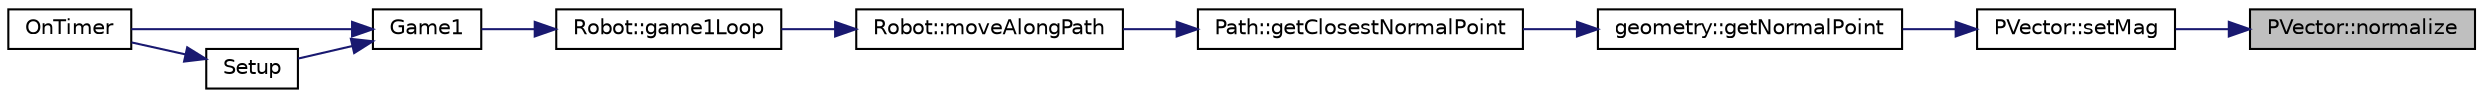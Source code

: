 digraph "PVector::normalize"
{
 // LATEX_PDF_SIZE
  edge [fontname="Helvetica",fontsize="10",labelfontname="Helvetica",labelfontsize="10"];
  node [fontname="Helvetica",fontsize="10",shape=record];
  rankdir="RL";
  Node1 [label="PVector::normalize",height=0.2,width=0.4,color="black", fillcolor="grey75", style="filled", fontcolor="black",tooltip=" "];
  Node1 -> Node2 [dir="back",color="midnightblue",fontsize="10",style="solid"];
  Node2 [label="PVector::setMag",height=0.2,width=0.4,color="black", fillcolor="white", style="filled",URL="$class_p_vector.html#a10abf0646fe82df63c0c623588c5600b",tooltip=" "];
  Node2 -> Node3 [dir="back",color="midnightblue",fontsize="10",style="solid"];
  Node3 [label="geometry::getNormalPoint",height=0.2,width=0.4,color="black", fillcolor="white", style="filled",URL="$namespacegeometry.html#a120ad790ee5a9ef199a6d67e5e9f1c90",tooltip=" "];
  Node3 -> Node4 [dir="back",color="midnightblue",fontsize="10",style="solid"];
  Node4 [label="Path::getClosestNormalPoint",height=0.2,width=0.4,color="black", fillcolor="white", style="filled",URL="$class_path.html#ae1ea4946ec41269898a40ea5d26bc2e3",tooltip=" "];
  Node4 -> Node5 [dir="back",color="midnightblue",fontsize="10",style="solid"];
  Node5 [label="Robot::moveAlongPath",height=0.2,width=0.4,color="black", fillcolor="white", style="filled",URL="$class_robot.html#aa13bf89f0098d0a14d17818efdfc8cd2",tooltip=" "];
  Node5 -> Node6 [dir="back",color="midnightblue",fontsize="10",style="solid"];
  Node6 [label="Robot::game1Loop",height=0.2,width=0.4,color="black", fillcolor="white", style="filled",URL="$class_robot.html#ac9cf2352bb94bb2c623610c61027d2db",tooltip="game loop for second map"];
  Node6 -> Node7 [dir="back",color="midnightblue",fontsize="10",style="solid"];
  Node7 [label="Game1",height=0.2,width=0.4,color="black", fillcolor="white", style="filled",URL="$_co_space_functions_8hpp.html#a452d724e739bd277b7419320c36fc6aa",tooltip=" "];
  Node7 -> Node8 [dir="back",color="midnightblue",fontsize="10",style="solid"];
  Node8 [label="OnTimer",height=0.2,width=0.4,color="black", fillcolor="white", style="filled",URL="$_co_space_functions_8cpp.html#ac6a4a9bd3e8000dffa847ce28b5e8c92",tooltip=" "];
  Node7 -> Node9 [dir="back",color="midnightblue",fontsize="10",style="solid"];
  Node9 [label="Setup",height=0.2,width=0.4,color="black", fillcolor="white", style="filled",URL="$_co_space_functions_8hpp.html#a769404f2985a027a0d626fedfd4de1e9",tooltip=" "];
  Node9 -> Node8 [dir="back",color="midnightblue",fontsize="10",style="solid"];
}
